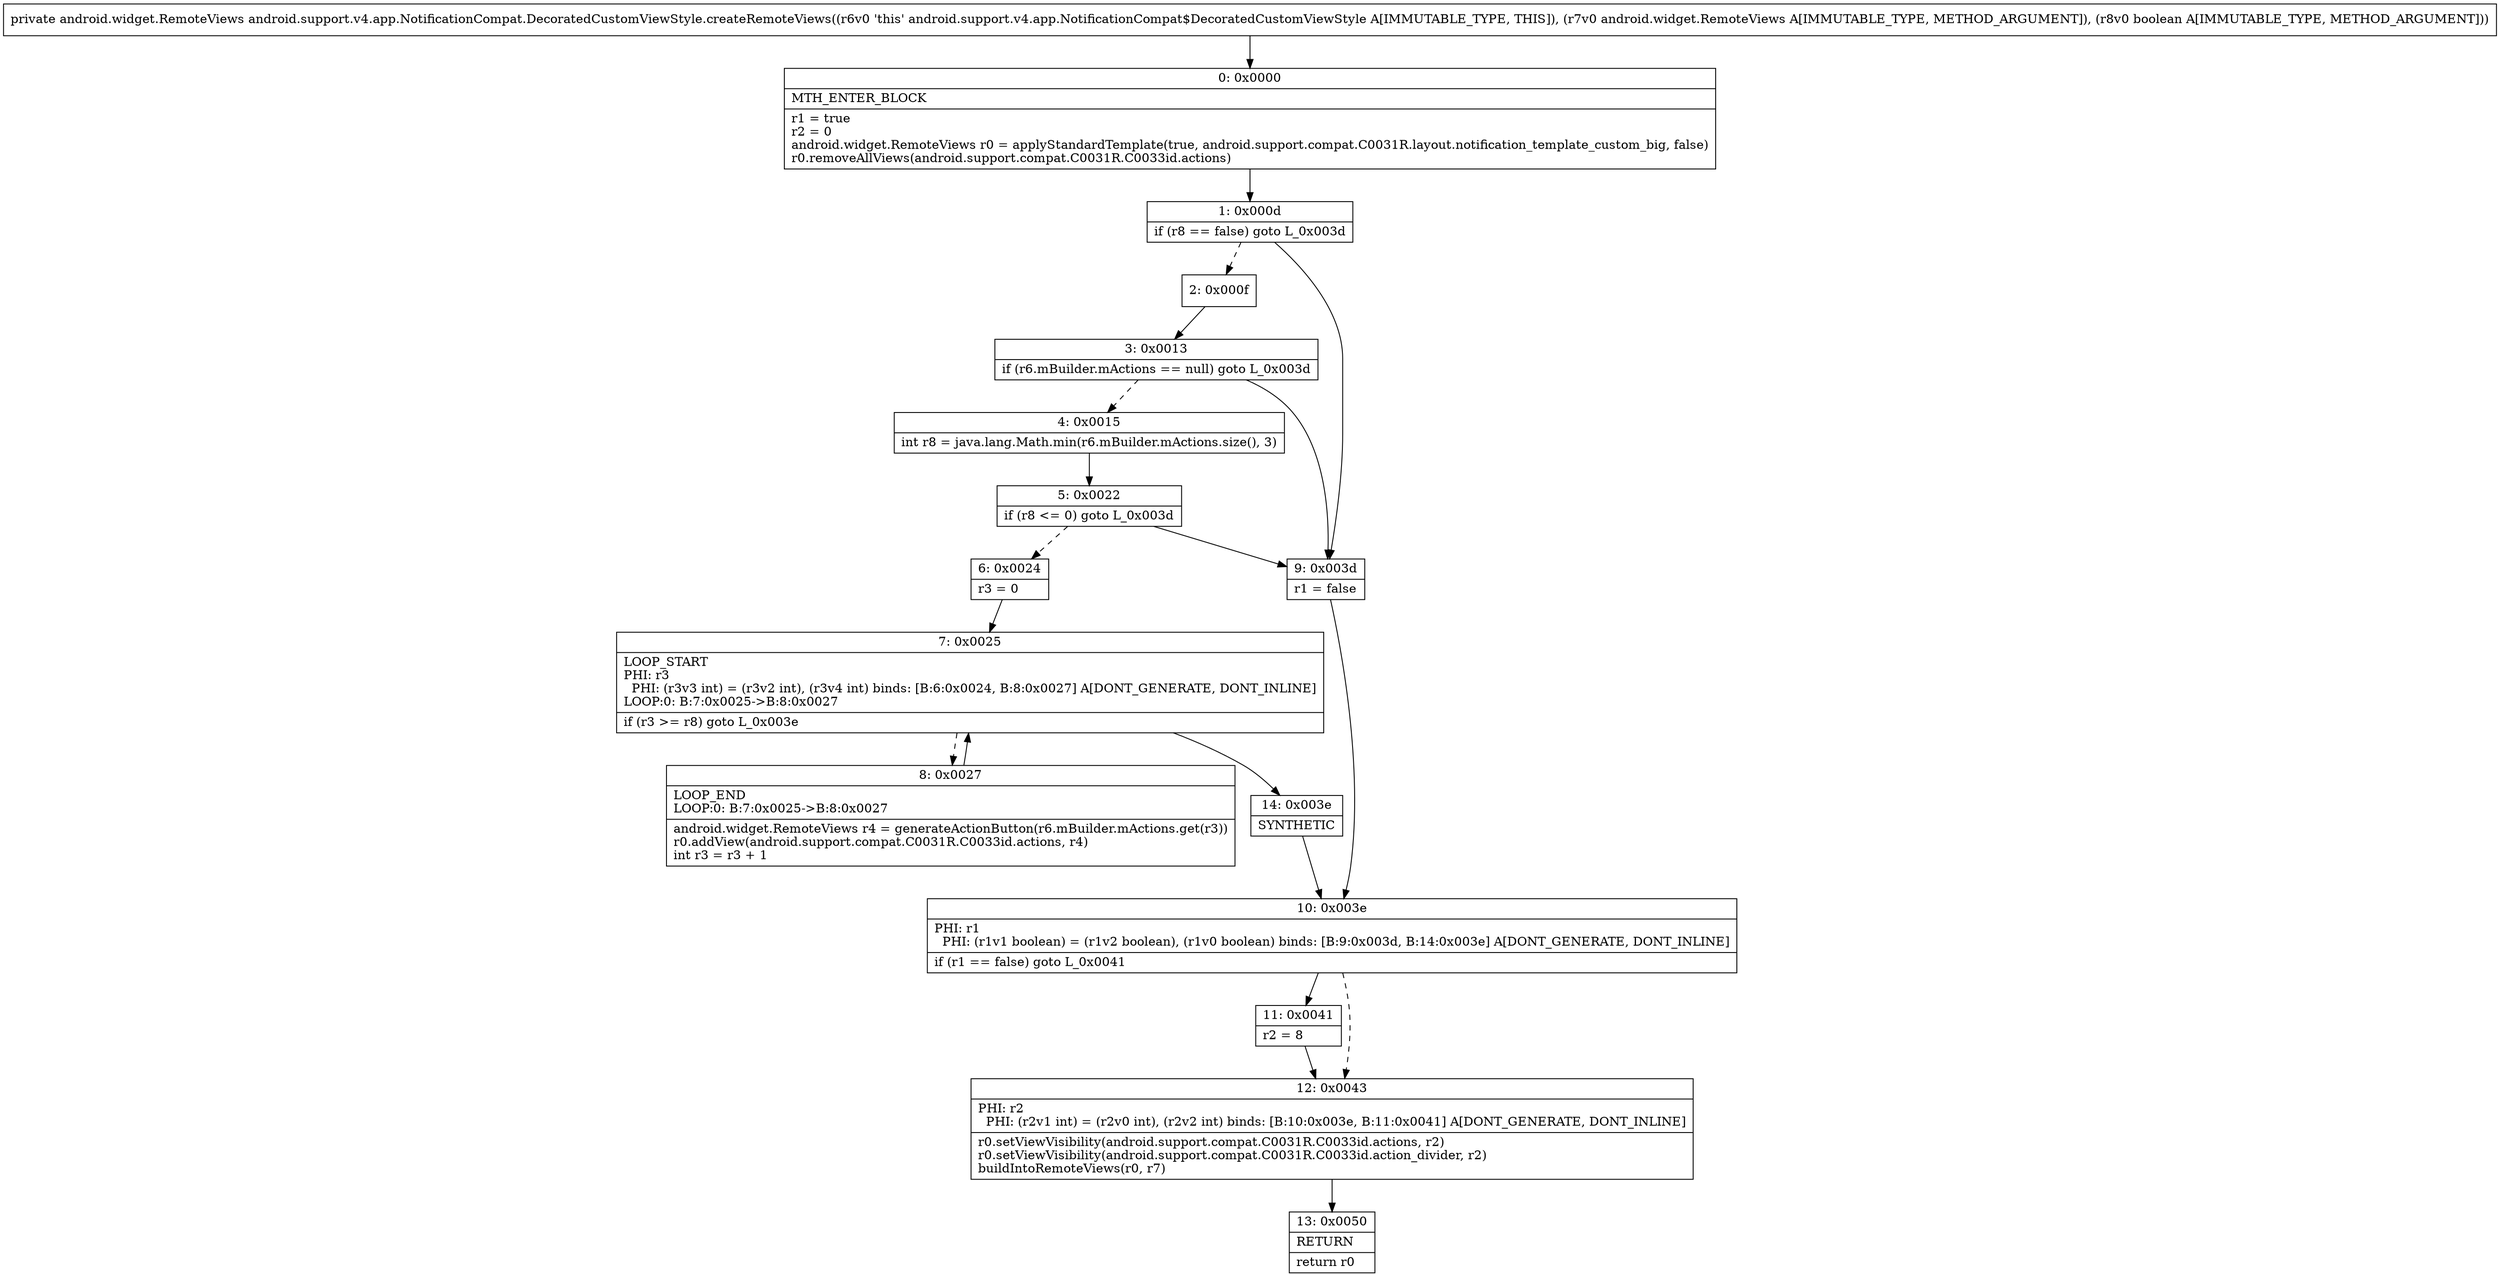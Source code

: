 digraph "CFG forandroid.support.v4.app.NotificationCompat.DecoratedCustomViewStyle.createRemoteViews(Landroid\/widget\/RemoteViews;Z)Landroid\/widget\/RemoteViews;" {
Node_0 [shape=record,label="{0\:\ 0x0000|MTH_ENTER_BLOCK\l|r1 = true\lr2 = 0\landroid.widget.RemoteViews r0 = applyStandardTemplate(true, android.support.compat.C0031R.layout.notification_template_custom_big, false)\lr0.removeAllViews(android.support.compat.C0031R.C0033id.actions)\l}"];
Node_1 [shape=record,label="{1\:\ 0x000d|if (r8 == false) goto L_0x003d\l}"];
Node_2 [shape=record,label="{2\:\ 0x000f}"];
Node_3 [shape=record,label="{3\:\ 0x0013|if (r6.mBuilder.mActions == null) goto L_0x003d\l}"];
Node_4 [shape=record,label="{4\:\ 0x0015|int r8 = java.lang.Math.min(r6.mBuilder.mActions.size(), 3)\l}"];
Node_5 [shape=record,label="{5\:\ 0x0022|if (r8 \<= 0) goto L_0x003d\l}"];
Node_6 [shape=record,label="{6\:\ 0x0024|r3 = 0\l}"];
Node_7 [shape=record,label="{7\:\ 0x0025|LOOP_START\lPHI: r3 \l  PHI: (r3v3 int) = (r3v2 int), (r3v4 int) binds: [B:6:0x0024, B:8:0x0027] A[DONT_GENERATE, DONT_INLINE]\lLOOP:0: B:7:0x0025\-\>B:8:0x0027\l|if (r3 \>= r8) goto L_0x003e\l}"];
Node_8 [shape=record,label="{8\:\ 0x0027|LOOP_END\lLOOP:0: B:7:0x0025\-\>B:8:0x0027\l|android.widget.RemoteViews r4 = generateActionButton(r6.mBuilder.mActions.get(r3))\lr0.addView(android.support.compat.C0031R.C0033id.actions, r4)\lint r3 = r3 + 1\l}"];
Node_9 [shape=record,label="{9\:\ 0x003d|r1 = false\l}"];
Node_10 [shape=record,label="{10\:\ 0x003e|PHI: r1 \l  PHI: (r1v1 boolean) = (r1v2 boolean), (r1v0 boolean) binds: [B:9:0x003d, B:14:0x003e] A[DONT_GENERATE, DONT_INLINE]\l|if (r1 == false) goto L_0x0041\l}"];
Node_11 [shape=record,label="{11\:\ 0x0041|r2 = 8\l}"];
Node_12 [shape=record,label="{12\:\ 0x0043|PHI: r2 \l  PHI: (r2v1 int) = (r2v0 int), (r2v2 int) binds: [B:10:0x003e, B:11:0x0041] A[DONT_GENERATE, DONT_INLINE]\l|r0.setViewVisibility(android.support.compat.C0031R.C0033id.actions, r2)\lr0.setViewVisibility(android.support.compat.C0031R.C0033id.action_divider, r2)\lbuildIntoRemoteViews(r0, r7)\l}"];
Node_13 [shape=record,label="{13\:\ 0x0050|RETURN\l|return r0\l}"];
Node_14 [shape=record,label="{14\:\ 0x003e|SYNTHETIC\l}"];
MethodNode[shape=record,label="{private android.widget.RemoteViews android.support.v4.app.NotificationCompat.DecoratedCustomViewStyle.createRemoteViews((r6v0 'this' android.support.v4.app.NotificationCompat$DecoratedCustomViewStyle A[IMMUTABLE_TYPE, THIS]), (r7v0 android.widget.RemoteViews A[IMMUTABLE_TYPE, METHOD_ARGUMENT]), (r8v0 boolean A[IMMUTABLE_TYPE, METHOD_ARGUMENT])) }"];
MethodNode -> Node_0;
Node_0 -> Node_1;
Node_1 -> Node_2[style=dashed];
Node_1 -> Node_9;
Node_2 -> Node_3;
Node_3 -> Node_4[style=dashed];
Node_3 -> Node_9;
Node_4 -> Node_5;
Node_5 -> Node_6[style=dashed];
Node_5 -> Node_9;
Node_6 -> Node_7;
Node_7 -> Node_8[style=dashed];
Node_7 -> Node_14;
Node_8 -> Node_7;
Node_9 -> Node_10;
Node_10 -> Node_11;
Node_10 -> Node_12[style=dashed];
Node_11 -> Node_12;
Node_12 -> Node_13;
Node_14 -> Node_10;
}

